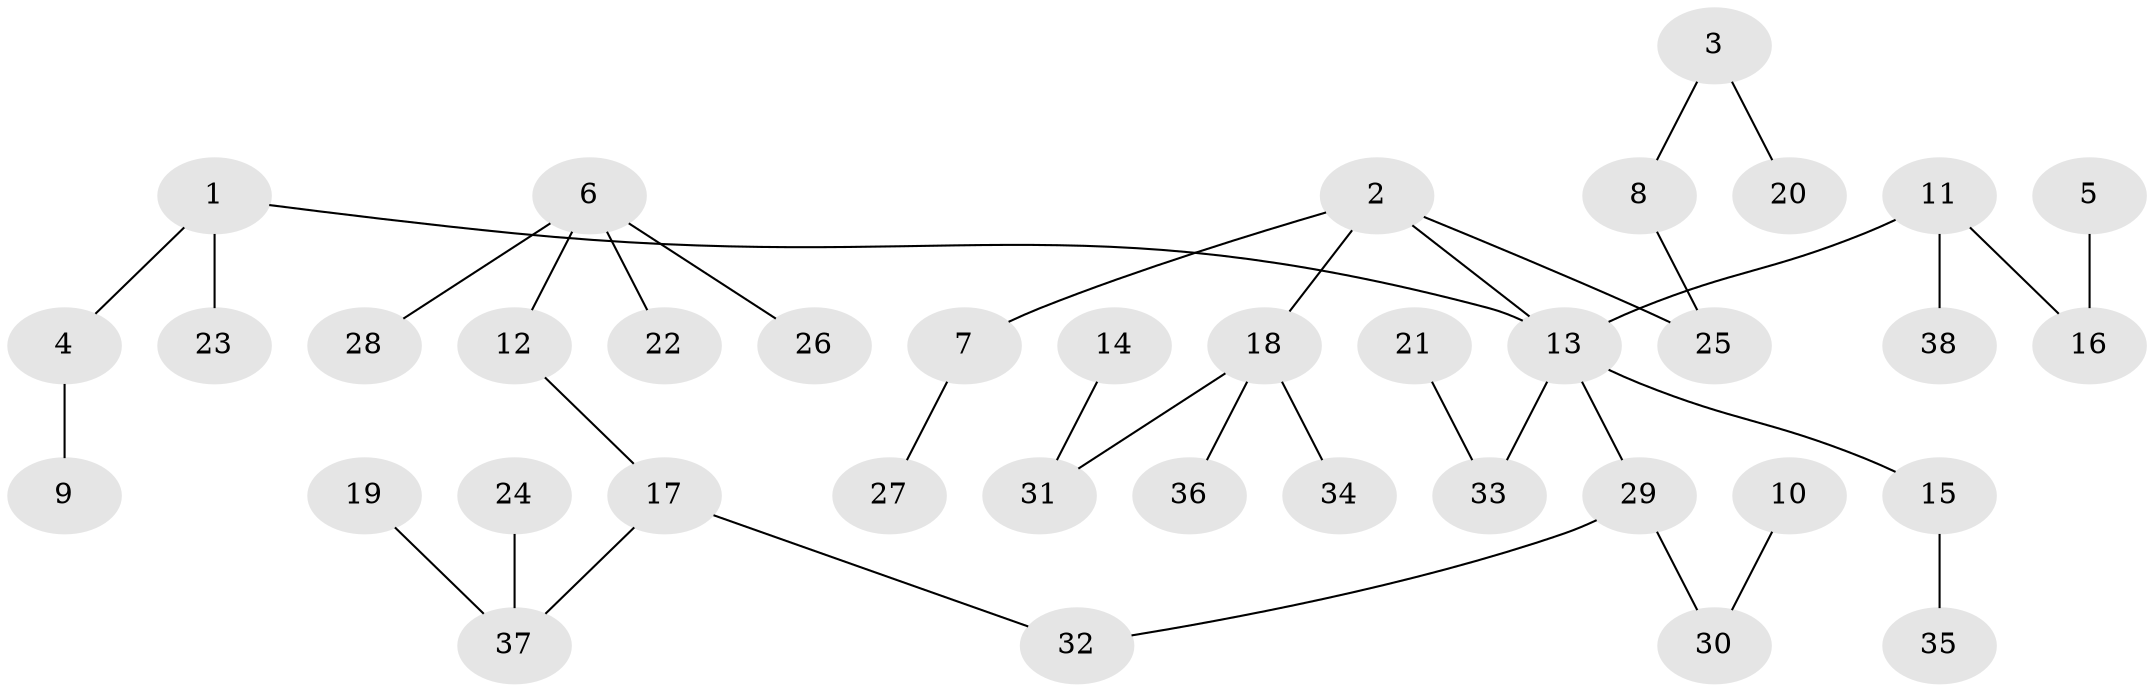 // original degree distribution, {3: 0.15053763440860216, 8: 0.010752688172043012, 5: 0.03225806451612903, 4: 0.07526881720430108, 2: 0.24731182795698925, 1: 0.4838709677419355}
// Generated by graph-tools (version 1.1) at 2025/37/03/04/25 23:37:26]
// undirected, 38 vertices, 37 edges
graph export_dot {
  node [color=gray90,style=filled];
  1;
  2;
  3;
  4;
  5;
  6;
  7;
  8;
  9;
  10;
  11;
  12;
  13;
  14;
  15;
  16;
  17;
  18;
  19;
  20;
  21;
  22;
  23;
  24;
  25;
  26;
  27;
  28;
  29;
  30;
  31;
  32;
  33;
  34;
  35;
  36;
  37;
  38;
  1 -- 4 [weight=1.0];
  1 -- 13 [weight=1.0];
  1 -- 23 [weight=1.0];
  2 -- 7 [weight=1.0];
  2 -- 13 [weight=1.0];
  2 -- 18 [weight=1.0];
  2 -- 25 [weight=1.0];
  3 -- 8 [weight=1.0];
  3 -- 20 [weight=1.0];
  4 -- 9 [weight=1.0];
  5 -- 16 [weight=1.0];
  6 -- 12 [weight=1.0];
  6 -- 22 [weight=1.0];
  6 -- 26 [weight=1.0];
  6 -- 28 [weight=1.0];
  7 -- 27 [weight=1.0];
  8 -- 25 [weight=1.0];
  10 -- 30 [weight=1.0];
  11 -- 13 [weight=1.0];
  11 -- 16 [weight=1.0];
  11 -- 38 [weight=1.0];
  12 -- 17 [weight=1.0];
  13 -- 15 [weight=1.0];
  13 -- 29 [weight=1.0];
  13 -- 33 [weight=1.0];
  14 -- 31 [weight=1.0];
  15 -- 35 [weight=1.0];
  17 -- 32 [weight=1.0];
  17 -- 37 [weight=1.0];
  18 -- 31 [weight=1.0];
  18 -- 34 [weight=1.0];
  18 -- 36 [weight=1.0];
  19 -- 37 [weight=1.0];
  21 -- 33 [weight=1.0];
  24 -- 37 [weight=1.0];
  29 -- 30 [weight=1.0];
  29 -- 32 [weight=1.0];
}
